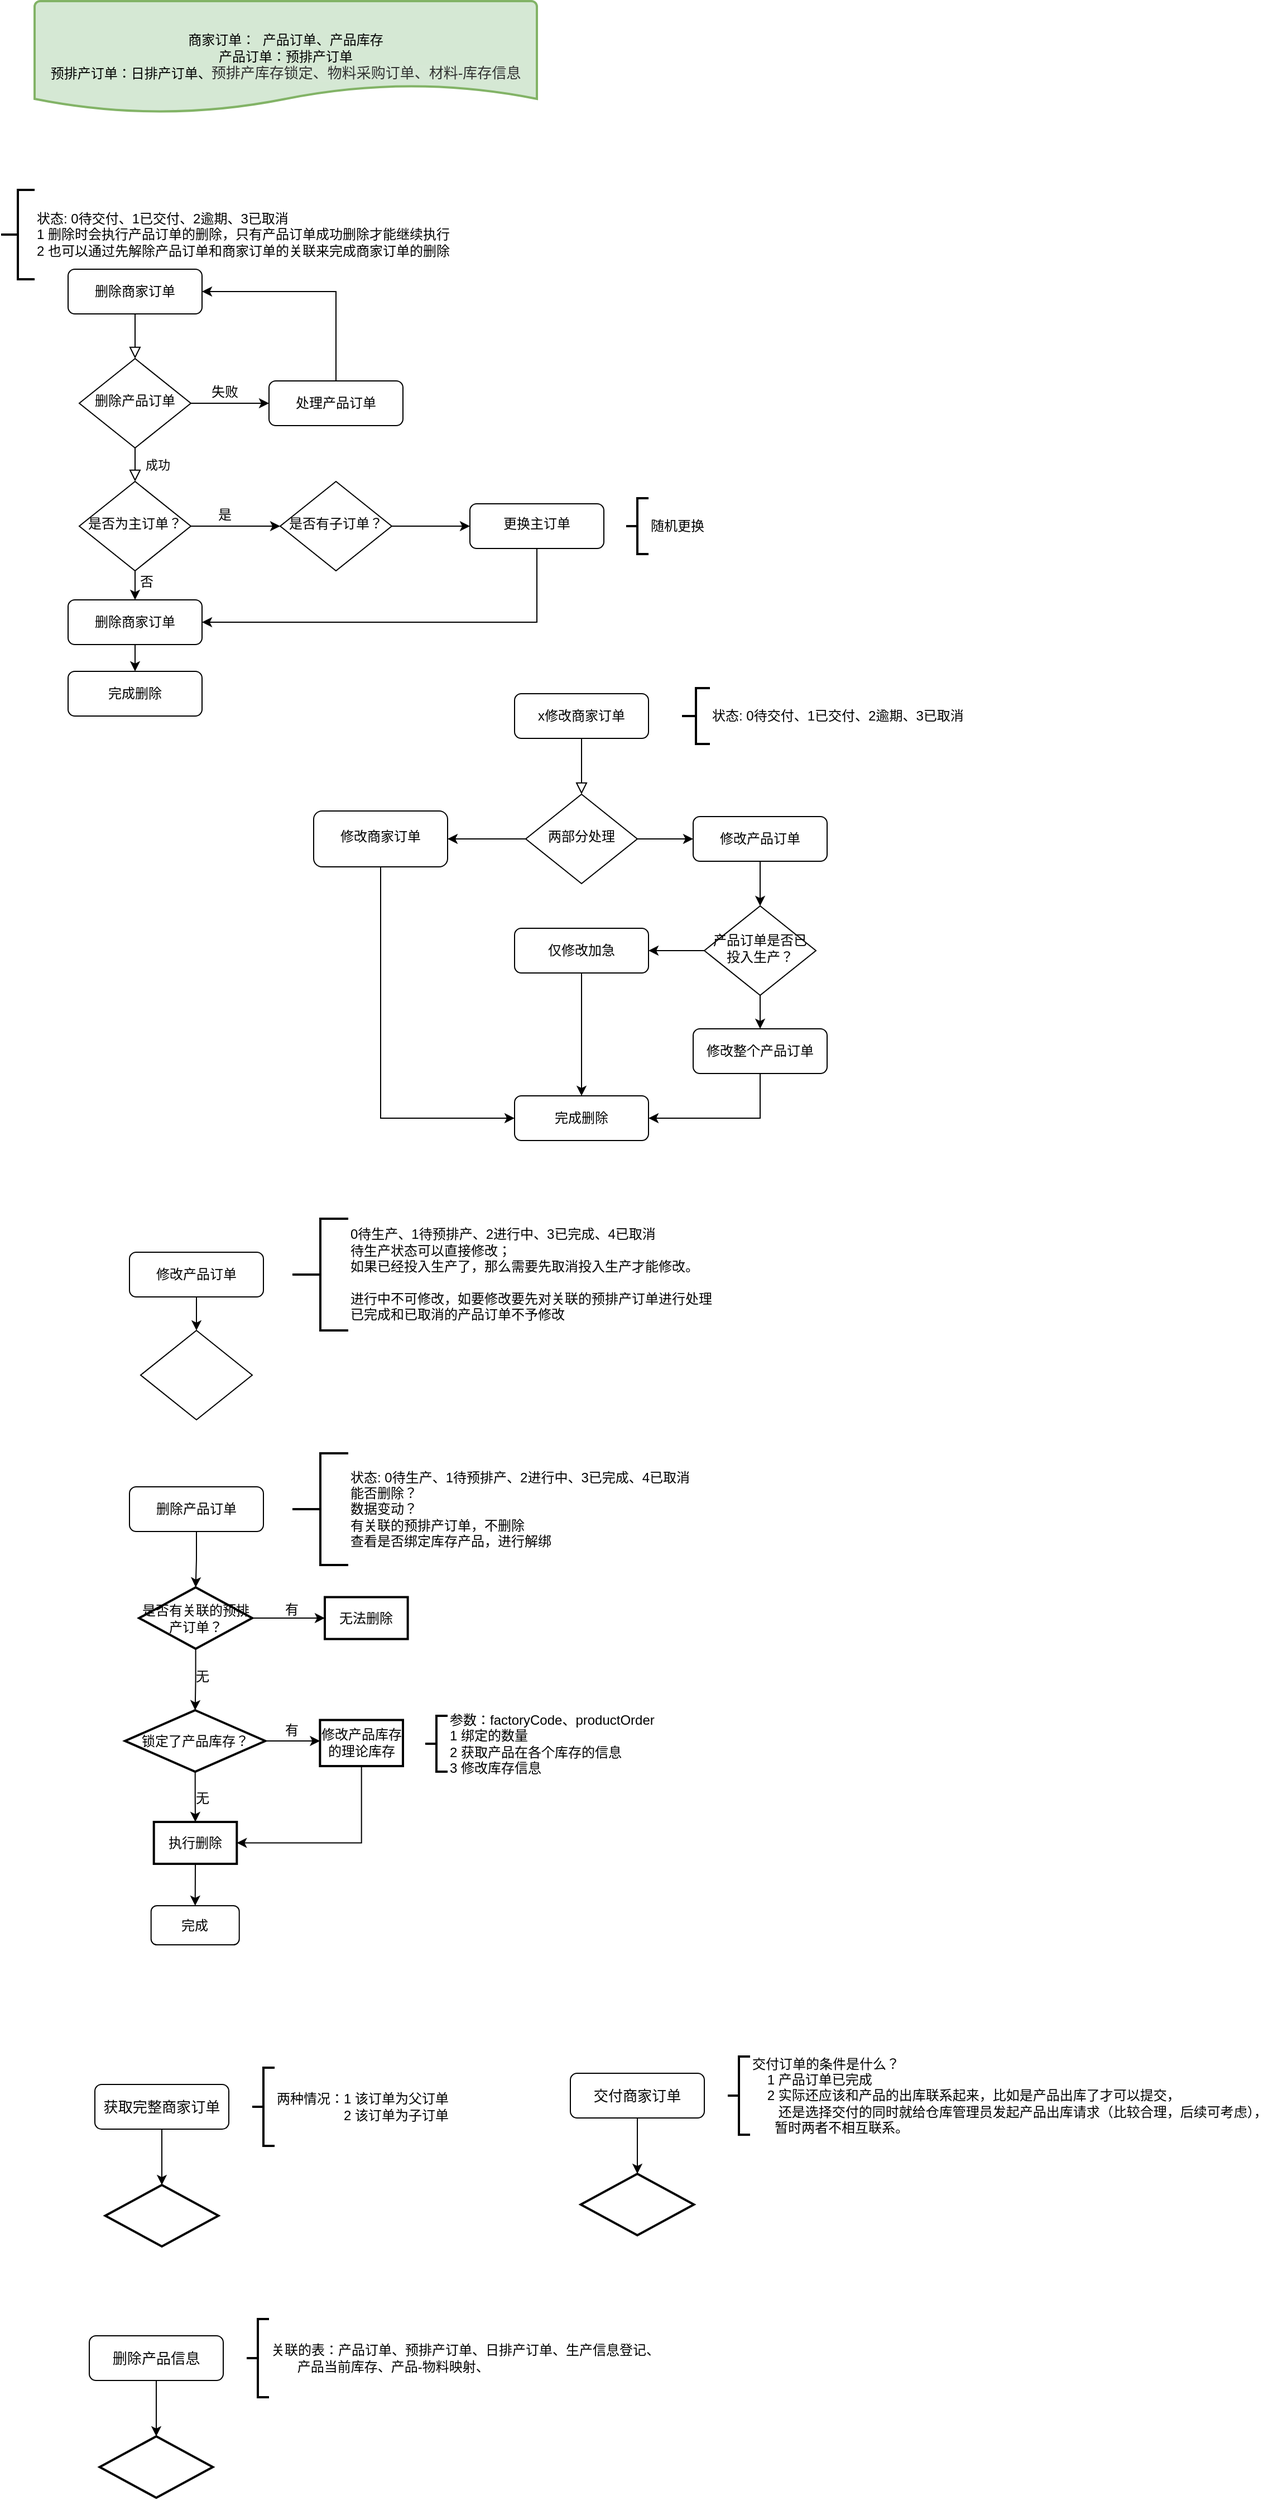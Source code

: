 <mxfile version="17.1.3" type="github">
  <diagram id="C5RBs43oDa-KdzZeNtuy" name="Page-1">
    <mxGraphModel dx="1038" dy="1716" grid="1" gridSize="10" guides="1" tooltips="1" connect="1" arrows="1" fold="1" page="1" pageScale="1" pageWidth="827" pageHeight="1169" math="0" shadow="0">
      <root>
        <mxCell id="WIyWlLk6GJQsqaUBKTNV-0" />
        <mxCell id="WIyWlLk6GJQsqaUBKTNV-1" parent="WIyWlLk6GJQsqaUBKTNV-0" />
        <mxCell id="WIyWlLk6GJQsqaUBKTNV-2" value="" style="rounded=0;html=1;jettySize=auto;orthogonalLoop=1;fontSize=11;endArrow=block;endFill=0;endSize=8;strokeWidth=1;shadow=0;labelBackgroundColor=none;edgeStyle=orthogonalEdgeStyle;" parent="WIyWlLk6GJQsqaUBKTNV-1" source="WIyWlLk6GJQsqaUBKTNV-3" edge="1">
          <mxGeometry relative="1" as="geometry">
            <mxPoint x="180" y="-800" as="targetPoint" />
          </mxGeometry>
        </mxCell>
        <mxCell id="WIyWlLk6GJQsqaUBKTNV-3" value="删除商家订单" style="rounded=1;whiteSpace=wrap;html=1;fontSize=12;glass=0;strokeWidth=1;shadow=0;" parent="WIyWlLk6GJQsqaUBKTNV-1" vertex="1">
          <mxGeometry x="120" y="-880" width="120" height="40" as="geometry" />
        </mxCell>
        <mxCell id="WIyWlLk6GJQsqaUBKTNV-4" value="成功" style="rounded=0;html=1;jettySize=auto;orthogonalLoop=1;fontSize=11;endArrow=block;endFill=0;endSize=8;strokeWidth=1;shadow=0;labelBackgroundColor=none;edgeStyle=orthogonalEdgeStyle;exitX=0.5;exitY=1;exitDx=0;exitDy=0;" parent="WIyWlLk6GJQsqaUBKTNV-1" source="4a2UcWddZCdq6afZ1OfK-3" edge="1">
          <mxGeometry y="20" relative="1" as="geometry">
            <mxPoint as="offset" />
            <mxPoint x="180" y="-690" as="targetPoint" />
            <mxPoint x="180" y="-740" as="sourcePoint" />
          </mxGeometry>
        </mxCell>
        <mxCell id="4a2UcWddZCdq6afZ1OfK-24" style="edgeStyle=orthogonalEdgeStyle;rounded=0;orthogonalLoop=1;jettySize=auto;html=1;exitX=0.5;exitY=1;exitDx=0;exitDy=0;entryX=0.5;entryY=0;entryDx=0;entryDy=0;" parent="WIyWlLk6GJQsqaUBKTNV-1" source="WIyWlLk6GJQsqaUBKTNV-11" target="4a2UcWddZCdq6afZ1OfK-23" edge="1">
          <mxGeometry relative="1" as="geometry" />
        </mxCell>
        <mxCell id="WIyWlLk6GJQsqaUBKTNV-11" value="删除商家订单" style="rounded=1;whiteSpace=wrap;html=1;fontSize=12;glass=0;strokeWidth=1;shadow=0;" parent="WIyWlLk6GJQsqaUBKTNV-1" vertex="1">
          <mxGeometry x="120" y="-584" width="120" height="40" as="geometry" />
        </mxCell>
        <mxCell id="bhtRpw5px7U3JFPzSxyA-3" value="商家订单：&amp;nbsp; 产品订单、产品库存&lt;br&gt;产品订单：预排产订单&lt;br&gt;预排产订单：日排产订单、&lt;span style=&quot;color: rgb(50 , 50 , 50) ; font-size: 13px ; background-color: rgba(255 , 255 , 255 , 0.01)&quot;&gt;预排产库存锁定、物料采购订单、&lt;/span&gt;&lt;span style=&quot;color: rgb(50 , 50 , 50) ; font-size: 13px ; background-color: rgba(255 , 255 , 255 , 0.01)&quot;&gt;材料-库存信息&lt;/span&gt;" style="strokeWidth=2;html=1;shape=mxgraph.flowchart.document2;whiteSpace=wrap;size=0.25;fillColor=#d5e8d4;strokeColor=#82b366;" parent="WIyWlLk6GJQsqaUBKTNV-1" vertex="1">
          <mxGeometry x="90" y="-1120" width="450" height="100" as="geometry" />
        </mxCell>
        <mxCell id="e_4AayXEStNU0mehBLRU-0" value="" style="rounded=0;html=1;jettySize=auto;orthogonalLoop=1;fontSize=11;endArrow=block;endFill=0;endSize=8;strokeWidth=1;shadow=0;labelBackgroundColor=none;edgeStyle=orthogonalEdgeStyle;" parent="WIyWlLk6GJQsqaUBKTNV-1" source="e_4AayXEStNU0mehBLRU-1" target="e_4AayXEStNU0mehBLRU-4" edge="1">
          <mxGeometry relative="1" as="geometry" />
        </mxCell>
        <mxCell id="e_4AayXEStNU0mehBLRU-1" value="x修改商家订单" style="rounded=1;whiteSpace=wrap;html=1;fontSize=12;glass=0;strokeWidth=1;shadow=0;" parent="WIyWlLk6GJQsqaUBKTNV-1" vertex="1">
          <mxGeometry x="520" y="-500" width="120" height="40" as="geometry" />
        </mxCell>
        <mxCell id="e_4AayXEStNU0mehBLRU-10" value="" style="edgeStyle=orthogonalEdgeStyle;rounded=0;orthogonalLoop=1;jettySize=auto;html=1;" parent="WIyWlLk6GJQsqaUBKTNV-1" source="e_4AayXEStNU0mehBLRU-4" target="e_4AayXEStNU0mehBLRU-9" edge="1">
          <mxGeometry relative="1" as="geometry" />
        </mxCell>
        <mxCell id="e_4AayXEStNU0mehBLRU-11" value="" style="edgeStyle=orthogonalEdgeStyle;rounded=0;orthogonalLoop=1;jettySize=auto;html=1;" parent="WIyWlLk6GJQsqaUBKTNV-1" source="e_4AayXEStNU0mehBLRU-4" target="e_4AayXEStNU0mehBLRU-6" edge="1">
          <mxGeometry relative="1" as="geometry" />
        </mxCell>
        <mxCell id="e_4AayXEStNU0mehBLRU-4" value="两部分处理" style="rhombus;whiteSpace=wrap;html=1;shadow=0;fontFamily=Helvetica;fontSize=12;align=center;strokeWidth=1;spacing=6;spacingTop=-4;" parent="WIyWlLk6GJQsqaUBKTNV-1" vertex="1">
          <mxGeometry x="530" y="-410" width="100" height="80" as="geometry" />
        </mxCell>
        <mxCell id="e_4AayXEStNU0mehBLRU-18" style="edgeStyle=orthogonalEdgeStyle;rounded=0;orthogonalLoop=1;jettySize=auto;html=1;entryX=0.5;entryY=0;entryDx=0;entryDy=0;" parent="WIyWlLk6GJQsqaUBKTNV-1" source="e_4AayXEStNU0mehBLRU-6" target="e_4AayXEStNU0mehBLRU-15" edge="1">
          <mxGeometry relative="1" as="geometry" />
        </mxCell>
        <mxCell id="e_4AayXEStNU0mehBLRU-6" value="修改产品订单" style="rounded=1;whiteSpace=wrap;html=1;fontSize=12;glass=0;strokeWidth=1;shadow=0;" parent="WIyWlLk6GJQsqaUBKTNV-1" vertex="1">
          <mxGeometry x="680" y="-390" width="120" height="40" as="geometry" />
        </mxCell>
        <mxCell id="e_4AayXEStNU0mehBLRU-7" value="完成删除" style="rounded=1;whiteSpace=wrap;html=1;fontSize=12;glass=0;strokeWidth=1;shadow=0;" parent="WIyWlLk6GJQsqaUBKTNV-1" vertex="1">
          <mxGeometry x="520" y="-140" width="120" height="40" as="geometry" />
        </mxCell>
        <mxCell id="e_4AayXEStNU0mehBLRU-28" style="edgeStyle=orthogonalEdgeStyle;rounded=0;orthogonalLoop=1;jettySize=auto;html=1;entryX=0;entryY=0.5;entryDx=0;entryDy=0;" parent="WIyWlLk6GJQsqaUBKTNV-1" source="e_4AayXEStNU0mehBLRU-9" target="e_4AayXEStNU0mehBLRU-7" edge="1">
          <mxGeometry relative="1" as="geometry">
            <mxPoint x="580" y="-180" as="targetPoint" />
            <Array as="points">
              <mxPoint x="400" y="-120" />
            </Array>
          </mxGeometry>
        </mxCell>
        <mxCell id="e_4AayXEStNU0mehBLRU-9" value="修改商家订单" style="rounded=1;whiteSpace=wrap;html=1;shadow=0;strokeWidth=1;spacing=6;spacingTop=-4;" parent="WIyWlLk6GJQsqaUBKTNV-1" vertex="1">
          <mxGeometry x="340" y="-395" width="120" height="50" as="geometry" />
        </mxCell>
        <mxCell id="e_4AayXEStNU0mehBLRU-23" value="" style="edgeStyle=orthogonalEdgeStyle;rounded=0;orthogonalLoop=1;jettySize=auto;html=1;" parent="WIyWlLk6GJQsqaUBKTNV-1" source="e_4AayXEStNU0mehBLRU-15" target="e_4AayXEStNU0mehBLRU-22" edge="1">
          <mxGeometry relative="1" as="geometry" />
        </mxCell>
        <mxCell id="e_4AayXEStNU0mehBLRU-25" value="" style="edgeStyle=orthogonalEdgeStyle;rounded=0;orthogonalLoop=1;jettySize=auto;html=1;" parent="WIyWlLk6GJQsqaUBKTNV-1" source="e_4AayXEStNU0mehBLRU-15" target="e_4AayXEStNU0mehBLRU-24" edge="1">
          <mxGeometry relative="1" as="geometry" />
        </mxCell>
        <mxCell id="e_4AayXEStNU0mehBLRU-15" value="产品订单是否已投入生产？" style="rhombus;whiteSpace=wrap;html=1;shadow=0;fontFamily=Helvetica;fontSize=12;align=center;strokeWidth=1;spacing=6;spacingTop=-4;" parent="WIyWlLk6GJQsqaUBKTNV-1" vertex="1">
          <mxGeometry x="690" y="-310" width="100" height="80" as="geometry" />
        </mxCell>
        <mxCell id="e_4AayXEStNU0mehBLRU-26" style="edgeStyle=orthogonalEdgeStyle;rounded=0;orthogonalLoop=1;jettySize=auto;html=1;" parent="WIyWlLk6GJQsqaUBKTNV-1" source="e_4AayXEStNU0mehBLRU-22" target="e_4AayXEStNU0mehBLRU-7" edge="1">
          <mxGeometry relative="1" as="geometry" />
        </mxCell>
        <mxCell id="e_4AayXEStNU0mehBLRU-22" value="仅修改加急" style="rounded=1;whiteSpace=wrap;html=1;fontSize=12;glass=0;strokeWidth=1;shadow=0;" parent="WIyWlLk6GJQsqaUBKTNV-1" vertex="1">
          <mxGeometry x="520" y="-290" width="120" height="40" as="geometry" />
        </mxCell>
        <mxCell id="e_4AayXEStNU0mehBLRU-30" style="edgeStyle=orthogonalEdgeStyle;rounded=0;orthogonalLoop=1;jettySize=auto;html=1;exitX=0.5;exitY=1;exitDx=0;exitDy=0;entryX=1;entryY=0.5;entryDx=0;entryDy=0;" parent="WIyWlLk6GJQsqaUBKTNV-1" source="e_4AayXEStNU0mehBLRU-24" target="e_4AayXEStNU0mehBLRU-7" edge="1">
          <mxGeometry relative="1" as="geometry" />
        </mxCell>
        <mxCell id="e_4AayXEStNU0mehBLRU-24" value="修改整个产品订单" style="rounded=1;whiteSpace=wrap;html=1;fontSize=12;glass=0;strokeWidth=1;shadow=0;" parent="WIyWlLk6GJQsqaUBKTNV-1" vertex="1">
          <mxGeometry x="680" y="-200" width="120" height="40" as="geometry" />
        </mxCell>
        <mxCell id="5FaI2_AjHvMNQ4dwPlwW-2" value="" style="edgeStyle=orthogonalEdgeStyle;rounded=0;orthogonalLoop=1;jettySize=auto;html=1;entryX=0.5;entryY=0;entryDx=0;entryDy=0;" parent="WIyWlLk6GJQsqaUBKTNV-1" source="5FaI2_AjHvMNQ4dwPlwW-0" target="5FaI2_AjHvMNQ4dwPlwW-3" edge="1">
          <mxGeometry relative="1" as="geometry">
            <mxPoint x="235" y="100" as="targetPoint" />
          </mxGeometry>
        </mxCell>
        <mxCell id="5FaI2_AjHvMNQ4dwPlwW-0" value="修改产品订单" style="rounded=1;whiteSpace=wrap;html=1;fontSize=12;glass=0;strokeWidth=1;shadow=0;" parent="WIyWlLk6GJQsqaUBKTNV-1" vertex="1">
          <mxGeometry x="175" width="120" height="40" as="geometry" />
        </mxCell>
        <mxCell id="5FaI2_AjHvMNQ4dwPlwW-3" value="" style="rhombus;whiteSpace=wrap;html=1;shadow=0;fontFamily=Helvetica;fontSize=12;align=center;strokeWidth=1;spacing=6;spacingTop=-4;" parent="WIyWlLk6GJQsqaUBKTNV-1" vertex="1">
          <mxGeometry x="185" y="70" width="100" height="80" as="geometry" />
        </mxCell>
        <mxCell id="5FaI2_AjHvMNQ4dwPlwW-4" value="0待生产、1待预排产、2进行中、3已完成、4已取消&lt;br&gt;待生产状态可以直接修改；&lt;br&gt;如果已经投入生产了，那么需要先取消投入生产才能修改。&lt;br&gt;&lt;br&gt;进行中不可修改，如要修改要先对关联的预排产订单进行处理&lt;br&gt;已完成和已取消的产品订单不予修改" style="strokeWidth=2;html=1;shape=mxgraph.flowchart.annotation_2;align=left;labelPosition=right;pointerEvents=1;" parent="WIyWlLk6GJQsqaUBKTNV-1" vertex="1">
          <mxGeometry x="321" y="-30" width="50" height="100" as="geometry" />
        </mxCell>
        <mxCell id="pQeIfIIc8u159uHe44wj-2" value="" style="edgeStyle=orthogonalEdgeStyle;rounded=0;orthogonalLoop=1;jettySize=auto;html=1;entryX=0.5;entryY=0;entryDx=0;entryDy=0;entryPerimeter=0;" parent="WIyWlLk6GJQsqaUBKTNV-1" source="pQeIfIIc8u159uHe44wj-0" target="aEkvOeW4faOl13TZnr5s-8" edge="1">
          <mxGeometry relative="1" as="geometry">
            <mxPoint x="235" y="290" as="targetPoint" />
          </mxGeometry>
        </mxCell>
        <mxCell id="pQeIfIIc8u159uHe44wj-0" value="删除产品订单" style="rounded=1;whiteSpace=wrap;html=1;fontSize=12;glass=0;strokeWidth=1;shadow=0;" parent="WIyWlLk6GJQsqaUBKTNV-1" vertex="1">
          <mxGeometry x="175" y="210" width="120" height="40" as="geometry" />
        </mxCell>
        <mxCell id="pQeIfIIc8u159uHe44wj-3" value="状态: 0待生产、1待预排产、2进行中、3已完成、4已取消&lt;br&gt;能否删除？&lt;br&gt;数据变动？&lt;br&gt;有关联的预排产订单，不删除&lt;br&gt;查看是否绑定库存产品，进行解绑" style="strokeWidth=2;html=1;shape=mxgraph.flowchart.annotation_2;align=left;labelPosition=right;pointerEvents=1;" parent="WIyWlLk6GJQsqaUBKTNV-1" vertex="1">
          <mxGeometry x="321" y="180" width="50" height="100" as="geometry" />
        </mxCell>
        <mxCell id="4a2UcWddZCdq6afZ1OfK-0" value="状态: 0待交付、1已交付、2逾期、3已取消" style="strokeWidth=2;html=1;shape=mxgraph.flowchart.annotation_2;align=left;labelPosition=right;pointerEvents=1;" parent="WIyWlLk6GJQsqaUBKTNV-1" vertex="1">
          <mxGeometry x="670" y="-505" width="25" height="50" as="geometry" />
        </mxCell>
        <mxCell id="4a2UcWddZCdq6afZ1OfK-1" value="状态: 0待交付、1已交付、2逾期、3已取消&lt;br&gt;1 删除时会执行产品订单的删除，只有产品订单成功删除才能继续执行&lt;br&gt;2 也可以通过先解除产品订单和商家订单的关联来完成商家订单的删除" style="strokeWidth=2;html=1;shape=mxgraph.flowchart.annotation_2;align=left;labelPosition=right;pointerEvents=1;" parent="WIyWlLk6GJQsqaUBKTNV-1" vertex="1">
          <mxGeometry x="60" y="-951" width="30" height="80" as="geometry" />
        </mxCell>
        <mxCell id="4a2UcWddZCdq6afZ1OfK-6" value="" style="edgeStyle=orthogonalEdgeStyle;rounded=0;orthogonalLoop=1;jettySize=auto;html=1;" parent="WIyWlLk6GJQsqaUBKTNV-1" source="4a2UcWddZCdq6afZ1OfK-3" edge="1">
          <mxGeometry relative="1" as="geometry">
            <mxPoint x="300" y="-760" as="targetPoint" />
          </mxGeometry>
        </mxCell>
        <mxCell id="4a2UcWddZCdq6afZ1OfK-3" value="删除产品订单" style="rhombus;whiteSpace=wrap;html=1;shadow=0;fontFamily=Helvetica;fontSize=12;align=center;strokeWidth=1;spacing=6;spacingTop=-4;" parent="WIyWlLk6GJQsqaUBKTNV-1" vertex="1">
          <mxGeometry x="130" y="-800" width="100" height="80" as="geometry" />
        </mxCell>
        <mxCell id="4a2UcWddZCdq6afZ1OfK-8" value="失败" style="text;html=1;align=center;verticalAlign=middle;resizable=0;points=[];autosize=1;strokeColor=none;fillColor=none;" parent="WIyWlLk6GJQsqaUBKTNV-1" vertex="1">
          <mxGeometry x="240" y="-780" width="40" height="20" as="geometry" />
        </mxCell>
        <mxCell id="4a2UcWddZCdq6afZ1OfK-11" style="edgeStyle=orthogonalEdgeStyle;rounded=0;orthogonalLoop=1;jettySize=auto;html=1;exitX=0.5;exitY=0;exitDx=0;exitDy=0;entryX=1;entryY=0.5;entryDx=0;entryDy=0;" parent="WIyWlLk6GJQsqaUBKTNV-1" source="4a2UcWddZCdq6afZ1OfK-10" target="WIyWlLk6GJQsqaUBKTNV-3" edge="1">
          <mxGeometry relative="1" as="geometry" />
        </mxCell>
        <mxCell id="4a2UcWddZCdq6afZ1OfK-10" value="处理产品订单" style="rounded=1;whiteSpace=wrap;html=1;fontSize=12;glass=0;strokeWidth=1;shadow=0;" parent="WIyWlLk6GJQsqaUBKTNV-1" vertex="1">
          <mxGeometry x="300" y="-780" width="120" height="40" as="geometry" />
        </mxCell>
        <mxCell id="4a2UcWddZCdq6afZ1OfK-15" value="" style="edgeStyle=orthogonalEdgeStyle;rounded=0;orthogonalLoop=1;jettySize=auto;html=1;" parent="WIyWlLk6GJQsqaUBKTNV-1" source="4a2UcWddZCdq6afZ1OfK-13" target="4a2UcWddZCdq6afZ1OfK-14" edge="1">
          <mxGeometry relative="1" as="geometry" />
        </mxCell>
        <mxCell id="4a2UcWddZCdq6afZ1OfK-19" style="edgeStyle=orthogonalEdgeStyle;rounded=0;orthogonalLoop=1;jettySize=auto;html=1;exitX=0.5;exitY=1;exitDx=0;exitDy=0;entryX=0.5;entryY=0;entryDx=0;entryDy=0;" parent="WIyWlLk6GJQsqaUBKTNV-1" source="4a2UcWddZCdq6afZ1OfK-13" target="WIyWlLk6GJQsqaUBKTNV-11" edge="1">
          <mxGeometry relative="1" as="geometry" />
        </mxCell>
        <mxCell id="4a2UcWddZCdq6afZ1OfK-13" value="是否为主订单？" style="rhombus;whiteSpace=wrap;html=1;shadow=0;fontFamily=Helvetica;fontSize=12;align=center;strokeWidth=1;spacing=6;spacingTop=-4;" parent="WIyWlLk6GJQsqaUBKTNV-1" vertex="1">
          <mxGeometry x="130" y="-690" width="100" height="80" as="geometry" />
        </mxCell>
        <mxCell id="4a2UcWddZCdq6afZ1OfK-17" value="" style="edgeStyle=orthogonalEdgeStyle;rounded=0;orthogonalLoop=1;jettySize=auto;html=1;" parent="WIyWlLk6GJQsqaUBKTNV-1" source="4a2UcWddZCdq6afZ1OfK-14" target="4a2UcWddZCdq6afZ1OfK-16" edge="1">
          <mxGeometry relative="1" as="geometry" />
        </mxCell>
        <mxCell id="4a2UcWddZCdq6afZ1OfK-14" value="是否有子订单？" style="rhombus;whiteSpace=wrap;html=1;shadow=0;fontFamily=Helvetica;fontSize=12;align=center;strokeWidth=1;spacing=6;spacingTop=-4;" parent="WIyWlLk6GJQsqaUBKTNV-1" vertex="1">
          <mxGeometry x="310" y="-690" width="100" height="80" as="geometry" />
        </mxCell>
        <mxCell id="4a2UcWddZCdq6afZ1OfK-18" style="edgeStyle=orthogonalEdgeStyle;rounded=0;orthogonalLoop=1;jettySize=auto;html=1;exitX=0.5;exitY=1;exitDx=0;exitDy=0;entryX=1;entryY=0.5;entryDx=0;entryDy=0;" parent="WIyWlLk6GJQsqaUBKTNV-1" source="4a2UcWddZCdq6afZ1OfK-16" target="WIyWlLk6GJQsqaUBKTNV-11" edge="1">
          <mxGeometry relative="1" as="geometry" />
        </mxCell>
        <mxCell id="4a2UcWddZCdq6afZ1OfK-16" value="更换主订单" style="rounded=1;whiteSpace=wrap;html=1;shadow=0;strokeWidth=1;spacing=6;spacingTop=-4;" parent="WIyWlLk6GJQsqaUBKTNV-1" vertex="1">
          <mxGeometry x="480" y="-670" width="120" height="40" as="geometry" />
        </mxCell>
        <mxCell id="4a2UcWddZCdq6afZ1OfK-20" value="是" style="text;html=1;align=center;verticalAlign=middle;resizable=0;points=[];autosize=1;strokeColor=none;fillColor=none;" parent="WIyWlLk6GJQsqaUBKTNV-1" vertex="1">
          <mxGeometry x="245" y="-670" width="30" height="20" as="geometry" />
        </mxCell>
        <mxCell id="4a2UcWddZCdq6afZ1OfK-21" value="否" style="text;html=1;align=center;verticalAlign=middle;resizable=0;points=[];autosize=1;strokeColor=none;fillColor=none;" parent="WIyWlLk6GJQsqaUBKTNV-1" vertex="1">
          <mxGeometry x="175" y="-610" width="30" height="20" as="geometry" />
        </mxCell>
        <mxCell id="4a2UcWddZCdq6afZ1OfK-22" value="随机更换" style="strokeWidth=2;html=1;shape=mxgraph.flowchart.annotation_2;align=left;labelPosition=right;pointerEvents=1;" parent="WIyWlLk6GJQsqaUBKTNV-1" vertex="1">
          <mxGeometry x="620" y="-675" width="20" height="50" as="geometry" />
        </mxCell>
        <mxCell id="4a2UcWddZCdq6afZ1OfK-23" value="完成删除" style="rounded=1;whiteSpace=wrap;html=1;fontSize=12;glass=0;strokeWidth=1;shadow=0;" parent="WIyWlLk6GJQsqaUBKTNV-1" vertex="1">
          <mxGeometry x="120" y="-520" width="120" height="40" as="geometry" />
        </mxCell>
        <mxCell id="kFkNLrGMtYoIQTWupjp3-0" value="" style="edgeStyle=orthogonalEdgeStyle;rounded=0;orthogonalLoop=1;jettySize=auto;html=1;" parent="WIyWlLk6GJQsqaUBKTNV-1" source="kFkNLrGMtYoIQTWupjp3-1" target="kFkNLrGMtYoIQTWupjp3-4" edge="1">
          <mxGeometry relative="1" as="geometry">
            <mxPoint x="204" y="825" as="targetPoint" />
          </mxGeometry>
        </mxCell>
        <mxCell id="kFkNLrGMtYoIQTWupjp3-1" value="&lt;pre style=&quot;background-color: rgb(255 , 255 , 255)&quot;&gt;&lt;font face=&quot;宋体, monospace&quot;&gt;&lt;font color=&quot;#080808&quot;&gt;&lt;span style=&quot;font-size: 9.8pt&quot;&gt;获取完整商家订单&lt;/span&gt;&lt;/font&gt;&lt;/font&gt;&lt;/pre&gt;" style="rounded=1;whiteSpace=wrap;html=1;fontSize=12;glass=0;strokeWidth=1;shadow=0;" parent="WIyWlLk6GJQsqaUBKTNV-1" vertex="1">
          <mxGeometry x="144" y="745" width="120" height="40" as="geometry" />
        </mxCell>
        <mxCell id="kFkNLrGMtYoIQTWupjp3-3" value="两种情况：1 该订单为父订单&lt;br&gt;&amp;nbsp; &amp;nbsp; &amp;nbsp; &amp;nbsp; &amp;nbsp; &amp;nbsp; &amp;nbsp; &amp;nbsp; &amp;nbsp; 2 该订单为子订单" style="strokeWidth=2;html=1;shape=mxgraph.flowchart.annotation_2;align=left;labelPosition=right;pointerEvents=1;" parent="WIyWlLk6GJQsqaUBKTNV-1" vertex="1">
          <mxGeometry x="285" y="730" width="20" height="70" as="geometry" />
        </mxCell>
        <mxCell id="kFkNLrGMtYoIQTWupjp3-4" value="" style="strokeWidth=2;html=1;shape=mxgraph.flowchart.decision;whiteSpace=wrap;" parent="WIyWlLk6GJQsqaUBKTNV-1" vertex="1">
          <mxGeometry x="153.31" y="835" width="101.38" height="55" as="geometry" />
        </mxCell>
        <mxCell id="kFkNLrGMtYoIQTWupjp3-6" value="" style="edgeStyle=orthogonalEdgeStyle;rounded=0;orthogonalLoop=1;jettySize=auto;html=1;" parent="WIyWlLk6GJQsqaUBKTNV-1" source="kFkNLrGMtYoIQTWupjp3-7" target="kFkNLrGMtYoIQTWupjp3-9" edge="1">
          <mxGeometry relative="1" as="geometry">
            <mxPoint x="630" y="815" as="targetPoint" />
          </mxGeometry>
        </mxCell>
        <mxCell id="kFkNLrGMtYoIQTWupjp3-7" value="&lt;pre style=&quot;background-color: rgb(255 , 255 , 255)&quot;&gt;&lt;font face=&quot;宋体, monospace&quot;&gt;&lt;font color=&quot;#080808&quot;&gt;&lt;span style=&quot;font-size: 9.8pt&quot;&gt;交付商家订单&lt;/span&gt;&lt;/font&gt;&lt;/font&gt;&lt;/pre&gt;" style="rounded=1;whiteSpace=wrap;html=1;fontSize=12;glass=0;strokeWidth=1;shadow=0;" parent="WIyWlLk6GJQsqaUBKTNV-1" vertex="1">
          <mxGeometry x="570" y="735" width="120" height="40" as="geometry" />
        </mxCell>
        <mxCell id="kFkNLrGMtYoIQTWupjp3-8" value="交付订单的条件是什么？&lt;br&gt;&amp;nbsp; &amp;nbsp; 1 产品订单已完成&lt;br&gt;&amp;nbsp; &amp;nbsp; 2 实际还应该和产品的出库联系起来，比如是产品出库了才可以提交，&lt;br&gt;&amp;nbsp; &amp;nbsp; &amp;nbsp; &amp;nbsp;还是选择交付的同时就给仓库管理员发起产品出库请求（比较合理，后续可考虑），&lt;br&gt;&amp;nbsp; &amp;nbsp; &amp;nbsp; 暂时两者不相互联系。" style="strokeWidth=2;html=1;shape=mxgraph.flowchart.annotation_2;align=left;labelPosition=right;pointerEvents=1;" parent="WIyWlLk6GJQsqaUBKTNV-1" vertex="1">
          <mxGeometry x="711" y="720" width="20" height="70" as="geometry" />
        </mxCell>
        <mxCell id="kFkNLrGMtYoIQTWupjp3-9" value="" style="strokeWidth=2;html=1;shape=mxgraph.flowchart.decision;whiteSpace=wrap;" parent="WIyWlLk6GJQsqaUBKTNV-1" vertex="1">
          <mxGeometry x="579.31" y="825" width="101.38" height="55" as="geometry" />
        </mxCell>
        <mxCell id="aEkvOeW4faOl13TZnr5s-0" value="" style="edgeStyle=orthogonalEdgeStyle;rounded=0;orthogonalLoop=1;jettySize=auto;html=1;" edge="1" source="aEkvOeW4faOl13TZnr5s-1" target="aEkvOeW4faOl13TZnr5s-3" parent="WIyWlLk6GJQsqaUBKTNV-1">
          <mxGeometry relative="1" as="geometry">
            <mxPoint x="199" y="1050" as="targetPoint" />
          </mxGeometry>
        </mxCell>
        <mxCell id="aEkvOeW4faOl13TZnr5s-1" value="&lt;pre style=&quot;background-color: rgb(255 , 255 , 255)&quot;&gt;&lt;font face=&quot;宋体, monospace&quot;&gt;&lt;font color=&quot;#080808&quot;&gt;&lt;span style=&quot;font-size: 9.8pt&quot;&gt;删除产品信息&lt;/span&gt;&lt;/font&gt;&lt;/font&gt;&lt;/pre&gt;" style="rounded=1;whiteSpace=wrap;html=1;fontSize=12;glass=0;strokeWidth=1;shadow=0;" vertex="1" parent="WIyWlLk6GJQsqaUBKTNV-1">
          <mxGeometry x="139" y="970" width="120" height="40" as="geometry" />
        </mxCell>
        <mxCell id="aEkvOeW4faOl13TZnr5s-2" value="关联的表：产品订单、预排产订单、日排产订单、生产信息登记、&lt;br&gt;&amp;nbsp; &amp;nbsp; &amp;nbsp; &amp;nbsp;产品当前库存、产品-物料映射、" style="strokeWidth=2;html=1;shape=mxgraph.flowchart.annotation_2;align=left;labelPosition=right;pointerEvents=1;" vertex="1" parent="WIyWlLk6GJQsqaUBKTNV-1">
          <mxGeometry x="280" y="955" width="20" height="70" as="geometry" />
        </mxCell>
        <mxCell id="aEkvOeW4faOl13TZnr5s-3" value="" style="strokeWidth=2;html=1;shape=mxgraph.flowchart.decision;whiteSpace=wrap;" vertex="1" parent="WIyWlLk6GJQsqaUBKTNV-1">
          <mxGeometry x="148.31" y="1060" width="101.38" height="55" as="geometry" />
        </mxCell>
        <mxCell id="aEkvOeW4faOl13TZnr5s-10" value="" style="edgeStyle=orthogonalEdgeStyle;rounded=0;orthogonalLoop=1;jettySize=auto;html=1;" edge="1" parent="WIyWlLk6GJQsqaUBKTNV-1" source="aEkvOeW4faOl13TZnr5s-8" target="aEkvOeW4faOl13TZnr5s-9">
          <mxGeometry relative="1" as="geometry" />
        </mxCell>
        <mxCell id="aEkvOeW4faOl13TZnr5s-15" value="" style="edgeStyle=orthogonalEdgeStyle;rounded=0;orthogonalLoop=1;jettySize=auto;html=1;entryX=0.5;entryY=0;entryDx=0;entryDy=0;entryPerimeter=0;" edge="1" parent="WIyWlLk6GJQsqaUBKTNV-1" source="aEkvOeW4faOl13TZnr5s-8" target="aEkvOeW4faOl13TZnr5s-16">
          <mxGeometry relative="1" as="geometry">
            <mxPoint x="234.31" y="432.5" as="targetPoint" />
          </mxGeometry>
        </mxCell>
        <mxCell id="aEkvOeW4faOl13TZnr5s-8" value="是否有关联的预排产订单？" style="strokeWidth=2;html=1;shape=mxgraph.flowchart.decision;whiteSpace=wrap;" vertex="1" parent="WIyWlLk6GJQsqaUBKTNV-1">
          <mxGeometry x="183.62" y="300" width="101.38" height="55" as="geometry" />
        </mxCell>
        <mxCell id="aEkvOeW4faOl13TZnr5s-9" value="无法删除" style="whiteSpace=wrap;html=1;strokeWidth=2;" vertex="1" parent="WIyWlLk6GJQsqaUBKTNV-1">
          <mxGeometry x="350" y="308.75" width="74.31" height="37.5" as="geometry" />
        </mxCell>
        <mxCell id="aEkvOeW4faOl13TZnr5s-13" value="有" style="text;html=1;align=center;verticalAlign=middle;resizable=0;points=[];autosize=1;strokeColor=none;fillColor=none;" vertex="1" parent="WIyWlLk6GJQsqaUBKTNV-1">
          <mxGeometry x="305" y="310" width="30" height="20" as="geometry" />
        </mxCell>
        <mxCell id="aEkvOeW4faOl13TZnr5s-19" value="" style="edgeStyle=orthogonalEdgeStyle;rounded=0;orthogonalLoop=1;jettySize=auto;html=1;entryX=0.5;entryY=0;entryDx=0;entryDy=0;" edge="1" parent="WIyWlLk6GJQsqaUBKTNV-1" source="aEkvOeW4faOl13TZnr5s-16" target="aEkvOeW4faOl13TZnr5s-20">
          <mxGeometry relative="1" as="geometry">
            <mxPoint x="233.034" y="520" as="targetPoint" />
          </mxGeometry>
        </mxCell>
        <mxCell id="aEkvOeW4faOl13TZnr5s-24" value="" style="edgeStyle=orthogonalEdgeStyle;rounded=0;orthogonalLoop=1;jettySize=auto;html=1;" edge="1" parent="WIyWlLk6GJQsqaUBKTNV-1" source="aEkvOeW4faOl13TZnr5s-16" target="aEkvOeW4faOl13TZnr5s-25">
          <mxGeometry relative="1" as="geometry">
            <Array as="points">
              <mxPoint x="317" y="438" />
              <mxPoint x="336" y="438" />
            </Array>
          </mxGeometry>
        </mxCell>
        <mxCell id="aEkvOeW4faOl13TZnr5s-16" value="锁定了产品库存？" style="strokeWidth=2;html=1;shape=mxgraph.flowchart.decision;whiteSpace=wrap;" vertex="1" parent="WIyWlLk6GJQsqaUBKTNV-1">
          <mxGeometry x="171" y="410" width="125.69" height="55" as="geometry" />
        </mxCell>
        <mxCell id="aEkvOeW4faOl13TZnr5s-17" value="无" style="text;html=1;align=center;verticalAlign=middle;resizable=0;points=[];autosize=1;strokeColor=none;fillColor=none;" vertex="1" parent="WIyWlLk6GJQsqaUBKTNV-1">
          <mxGeometry x="225" y="370" width="30" height="20" as="geometry" />
        </mxCell>
        <mxCell id="aEkvOeW4faOl13TZnr5s-28" style="edgeStyle=orthogonalEdgeStyle;rounded=0;orthogonalLoop=1;jettySize=auto;html=1;exitX=0.5;exitY=1;exitDx=0;exitDy=0;entryX=0.5;entryY=0;entryDx=0;entryDy=0;" edge="1" parent="WIyWlLk6GJQsqaUBKTNV-1" source="aEkvOeW4faOl13TZnr5s-20" target="aEkvOeW4faOl13TZnr5s-27">
          <mxGeometry relative="1" as="geometry" />
        </mxCell>
        <mxCell id="aEkvOeW4faOl13TZnr5s-20" value="执行删除" style="whiteSpace=wrap;html=1;strokeWidth=2;" vertex="1" parent="WIyWlLk6GJQsqaUBKTNV-1">
          <mxGeometry x="196.85" y="510" width="74.31" height="37.5" as="geometry" />
        </mxCell>
        <mxCell id="aEkvOeW4faOl13TZnr5s-21" value="无" style="text;html=1;align=center;verticalAlign=middle;resizable=0;points=[];autosize=1;strokeColor=none;fillColor=none;" vertex="1" parent="WIyWlLk6GJQsqaUBKTNV-1">
          <mxGeometry x="225" y="479" width="30" height="20" as="geometry" />
        </mxCell>
        <mxCell id="aEkvOeW4faOl13TZnr5s-26" style="edgeStyle=orthogonalEdgeStyle;rounded=0;orthogonalLoop=1;jettySize=auto;html=1;entryX=1;entryY=0.5;entryDx=0;entryDy=0;" edge="1" parent="WIyWlLk6GJQsqaUBKTNV-1" source="aEkvOeW4faOl13TZnr5s-25" target="aEkvOeW4faOl13TZnr5s-20">
          <mxGeometry relative="1" as="geometry">
            <Array as="points">
              <mxPoint x="383" y="529" />
            </Array>
          </mxGeometry>
        </mxCell>
        <mxCell id="aEkvOeW4faOl13TZnr5s-25" value="修改产品库存的理论库存" style="whiteSpace=wrap;html=1;strokeWidth=2;" vertex="1" parent="WIyWlLk6GJQsqaUBKTNV-1">
          <mxGeometry x="345.69" y="418.75" width="74.31" height="41.25" as="geometry" />
        </mxCell>
        <mxCell id="aEkvOeW4faOl13TZnr5s-27" value="完成" style="rounded=1;whiteSpace=wrap;html=1;fontSize=12;glass=0;strokeWidth=1;shadow=0;" vertex="1" parent="WIyWlLk6GJQsqaUBKTNV-1">
          <mxGeometry x="194.35" y="585" width="79" height="35" as="geometry" />
        </mxCell>
        <mxCell id="aEkvOeW4faOl13TZnr5s-29" value="参数：factoryCode、productOrder&lt;br&gt;1 绑定的数量&amp;nbsp;&lt;br&gt;2 获取产品在各个库存的信息&amp;nbsp;&lt;br&gt;3 修改库存信息" style="strokeWidth=2;html=1;shape=mxgraph.flowchart.annotation_2;align=left;labelPosition=right;pointerEvents=1;" vertex="1" parent="WIyWlLk6GJQsqaUBKTNV-1">
          <mxGeometry x="440" y="415" width="20" height="50" as="geometry" />
        </mxCell>
        <mxCell id="aEkvOeW4faOl13TZnr5s-31" value="有" style="text;html=1;align=center;verticalAlign=middle;resizable=0;points=[];autosize=1;strokeColor=none;fillColor=none;" vertex="1" parent="WIyWlLk6GJQsqaUBKTNV-1">
          <mxGeometry x="305" y="418" width="30" height="20" as="geometry" />
        </mxCell>
      </root>
    </mxGraphModel>
  </diagram>
</mxfile>
